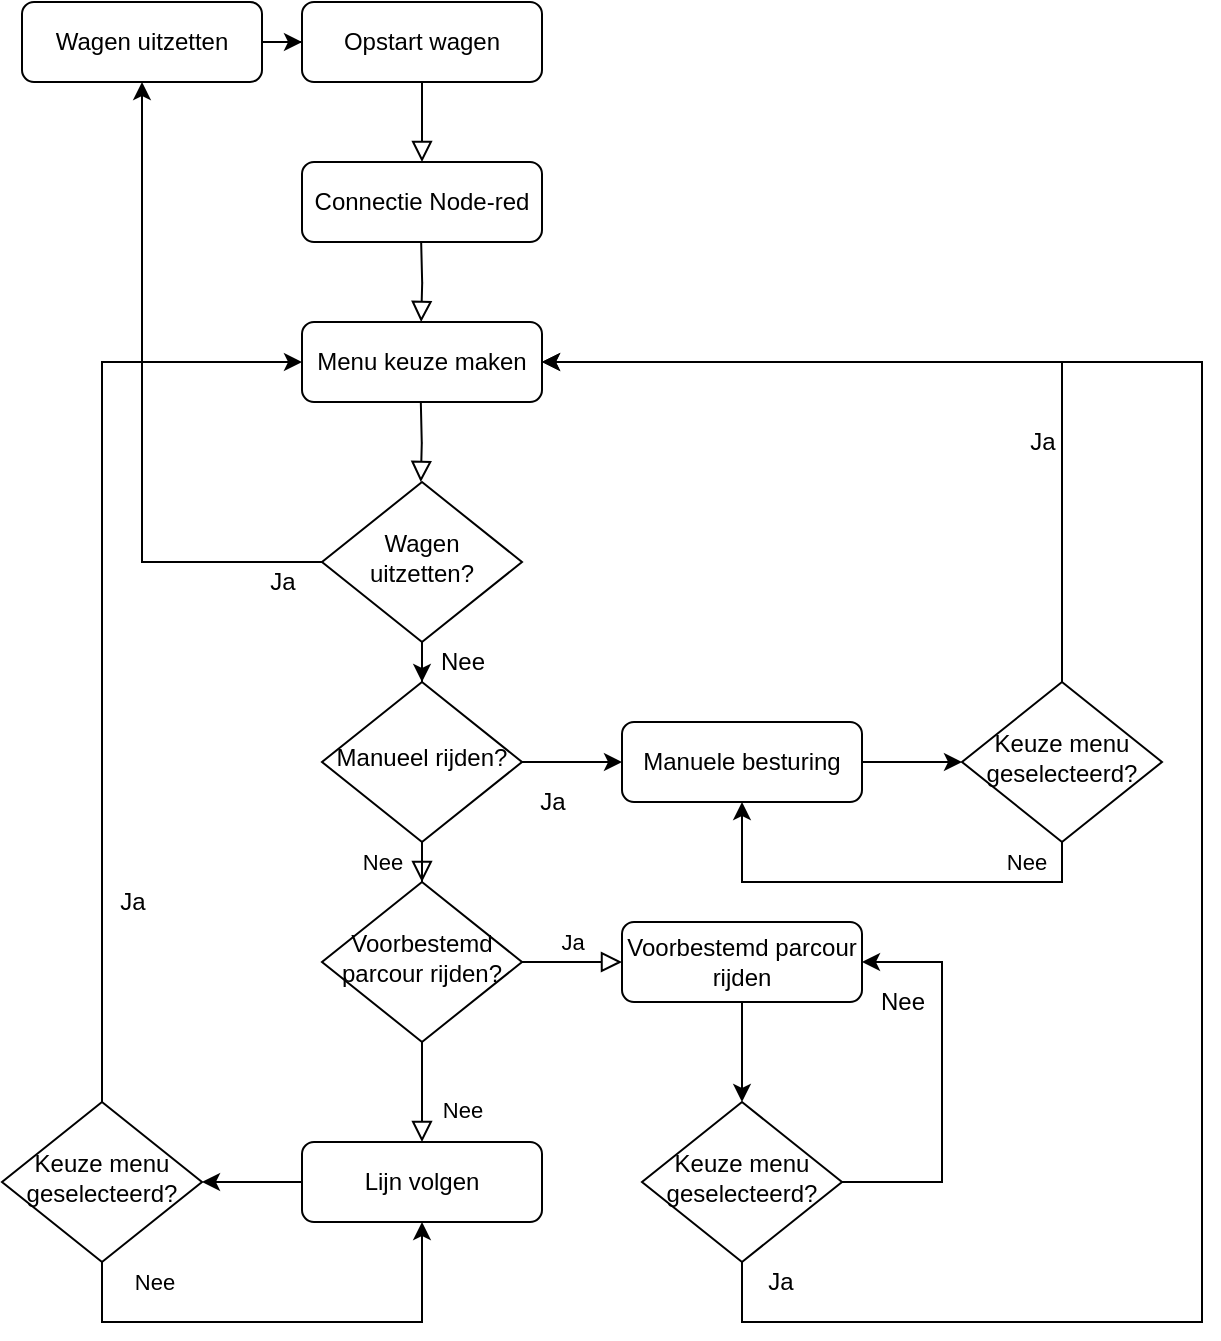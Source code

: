 <mxfile version="13.9.9" type="device"><diagram id="C5RBs43oDa-KdzZeNtuy" name="Page-1"><mxGraphModel dx="1024" dy="1761" grid="1" gridSize="10" guides="1" tooltips="1" connect="1" arrows="1" fold="1" page="1" pageScale="1" pageWidth="827" pageHeight="1169" math="0" shadow="0"><root><mxCell id="WIyWlLk6GJQsqaUBKTNV-0"/><mxCell id="WIyWlLk6GJQsqaUBKTNV-1" parent="WIyWlLk6GJQsqaUBKTNV-0"/><mxCell id="WIyWlLk6GJQsqaUBKTNV-2" value="" style="rounded=0;html=1;jettySize=auto;orthogonalLoop=1;fontSize=11;endArrow=block;endFill=0;endSize=8;strokeWidth=1;shadow=0;labelBackgroundColor=none;edgeStyle=orthogonalEdgeStyle;entryX=0.5;entryY=0;entryDx=0;entryDy=0;" parent="WIyWlLk6GJQsqaUBKTNV-1" source="WIyWlLk6GJQsqaUBKTNV-3" target="WIyWlLk6GJQsqaUBKTNV-7" edge="1"><mxGeometry relative="1" as="geometry"/></mxCell><mxCell id="WIyWlLk6GJQsqaUBKTNV-3" value="Opstart wagen" style="rounded=1;whiteSpace=wrap;html=1;fontSize=12;glass=0;strokeWidth=1;shadow=0;" parent="WIyWlLk6GJQsqaUBKTNV-1" vertex="1"><mxGeometry x="160" y="-70" width="120" height="40" as="geometry"/></mxCell><mxCell id="WIyWlLk6GJQsqaUBKTNV-4" value="Nee" style="rounded=0;html=1;jettySize=auto;orthogonalLoop=1;fontSize=11;endArrow=block;endFill=0;endSize=8;strokeWidth=1;shadow=0;labelBackgroundColor=none;edgeStyle=orthogonalEdgeStyle;" parent="WIyWlLk6GJQsqaUBKTNV-1" source="WIyWlLk6GJQsqaUBKTNV-6" target="WIyWlLk6GJQsqaUBKTNV-10" edge="1"><mxGeometry y="20" relative="1" as="geometry"><mxPoint as="offset"/></mxGeometry></mxCell><mxCell id="XYnHPT5HjbxxZ1U8wkxB-1" style="edgeStyle=orthogonalEdgeStyle;rounded=0;orthogonalLoop=1;jettySize=auto;html=1;entryX=0;entryY=0.5;entryDx=0;entryDy=0;" edge="1" parent="WIyWlLk6GJQsqaUBKTNV-1" source="WIyWlLk6GJQsqaUBKTNV-6" target="VHo2Bi5qfKSPrqV2fiDn-21"><mxGeometry relative="1" as="geometry"/></mxCell><mxCell id="WIyWlLk6GJQsqaUBKTNV-6" value="Manueel rijden?" style="rhombus;whiteSpace=wrap;html=1;shadow=0;fontFamily=Helvetica;fontSize=12;align=center;strokeWidth=1;spacing=6;spacingTop=-4;" parent="WIyWlLk6GJQsqaUBKTNV-1" vertex="1"><mxGeometry x="170" y="270" width="100" height="80" as="geometry"/></mxCell><mxCell id="WIyWlLk6GJQsqaUBKTNV-7" value="Connectie Node-red" style="rounded=1;whiteSpace=wrap;html=1;fontSize=12;glass=0;strokeWidth=1;shadow=0;" parent="WIyWlLk6GJQsqaUBKTNV-1" vertex="1"><mxGeometry x="160" y="10" width="120" height="40" as="geometry"/></mxCell><mxCell id="WIyWlLk6GJQsqaUBKTNV-8" value="Nee" style="rounded=0;html=1;jettySize=auto;orthogonalLoop=1;fontSize=11;endArrow=block;endFill=0;endSize=8;strokeWidth=1;shadow=0;labelBackgroundColor=none;edgeStyle=orthogonalEdgeStyle;" parent="WIyWlLk6GJQsqaUBKTNV-1" source="WIyWlLk6GJQsqaUBKTNV-10" target="WIyWlLk6GJQsqaUBKTNV-11" edge="1"><mxGeometry x="0.333" y="20" relative="1" as="geometry"><mxPoint as="offset"/></mxGeometry></mxCell><mxCell id="WIyWlLk6GJQsqaUBKTNV-9" value="Ja" style="edgeStyle=orthogonalEdgeStyle;rounded=0;html=1;jettySize=auto;orthogonalLoop=1;fontSize=11;endArrow=block;endFill=0;endSize=8;strokeWidth=1;shadow=0;labelBackgroundColor=none;" parent="WIyWlLk6GJQsqaUBKTNV-1" source="WIyWlLk6GJQsqaUBKTNV-10" target="WIyWlLk6GJQsqaUBKTNV-12" edge="1"><mxGeometry y="10" relative="1" as="geometry"><mxPoint as="offset"/></mxGeometry></mxCell><mxCell id="WIyWlLk6GJQsqaUBKTNV-10" value="Voorbestemd parcour rijden?" style="rhombus;whiteSpace=wrap;html=1;shadow=0;fontFamily=Helvetica;fontSize=12;align=center;strokeWidth=1;spacing=6;spacingTop=-4;" parent="WIyWlLk6GJQsqaUBKTNV-1" vertex="1"><mxGeometry x="170" y="370" width="100" height="80" as="geometry"/></mxCell><mxCell id="VHo2Bi5qfKSPrqV2fiDn-34" style="edgeStyle=orthogonalEdgeStyle;rounded=0;orthogonalLoop=1;jettySize=auto;html=1;entryX=1;entryY=0.5;entryDx=0;entryDy=0;" parent="WIyWlLk6GJQsqaUBKTNV-1" source="WIyWlLk6GJQsqaUBKTNV-11" target="VHo2Bi5qfKSPrqV2fiDn-33" edge="1"><mxGeometry relative="1" as="geometry"/></mxCell><mxCell id="WIyWlLk6GJQsqaUBKTNV-11" value="Lijn volgen" style="rounded=1;whiteSpace=wrap;html=1;fontSize=12;glass=0;strokeWidth=1;shadow=0;" parent="WIyWlLk6GJQsqaUBKTNV-1" vertex="1"><mxGeometry x="160" y="500" width="120" height="40" as="geometry"/></mxCell><mxCell id="XYnHPT5HjbxxZ1U8wkxB-0" style="edgeStyle=orthogonalEdgeStyle;rounded=0;orthogonalLoop=1;jettySize=auto;html=1;entryX=0.5;entryY=0;entryDx=0;entryDy=0;" edge="1" parent="WIyWlLk6GJQsqaUBKTNV-1" source="WIyWlLk6GJQsqaUBKTNV-12" target="VHo2Bi5qfKSPrqV2fiDn-44"><mxGeometry relative="1" as="geometry"><Array as="points"><mxPoint x="380" y="430"/></Array></mxGeometry></mxCell><mxCell id="WIyWlLk6GJQsqaUBKTNV-12" value="Voorbestemd parcour rijden" style="rounded=1;whiteSpace=wrap;html=1;fontSize=12;glass=0;strokeWidth=1;shadow=0;" parent="WIyWlLk6GJQsqaUBKTNV-1" vertex="1"><mxGeometry x="320" y="390" width="120" height="40" as="geometry"/></mxCell><mxCell id="VHo2Bi5qfKSPrqV2fiDn-28" style="edgeStyle=orthogonalEdgeStyle;rounded=0;orthogonalLoop=1;jettySize=auto;html=1;" parent="WIyWlLk6GJQsqaUBKTNV-1" source="VHo2Bi5qfKSPrqV2fiDn-21" target="VHo2Bi5qfKSPrqV2fiDn-27" edge="1"><mxGeometry relative="1" as="geometry"/></mxCell><mxCell id="VHo2Bi5qfKSPrqV2fiDn-21" value="Manuele besturing" style="rounded=1;whiteSpace=wrap;html=1;fontSize=12;glass=0;strokeWidth=1;shadow=0;" parent="WIyWlLk6GJQsqaUBKTNV-1" vertex="1"><mxGeometry x="320" y="290" width="120" height="40" as="geometry"/></mxCell><mxCell id="VHo2Bi5qfKSPrqV2fiDn-23" value="" style="rounded=0;html=1;jettySize=auto;orthogonalLoop=1;fontSize=11;endArrow=block;endFill=0;endSize=8;strokeWidth=1;shadow=0;labelBackgroundColor=none;edgeStyle=orthogonalEdgeStyle;entryX=0.5;entryY=0;entryDx=0;entryDy=0;" parent="WIyWlLk6GJQsqaUBKTNV-1" edge="1"><mxGeometry relative="1" as="geometry"><mxPoint x="219.41" y="130" as="sourcePoint"/><mxPoint x="219.41" y="170" as="targetPoint"/></mxGeometry></mxCell><mxCell id="VHo2Bi5qfKSPrqV2fiDn-25" value="Menu keuze maken" style="rounded=1;whiteSpace=wrap;html=1;fontSize=12;glass=0;strokeWidth=1;shadow=0;" parent="WIyWlLk6GJQsqaUBKTNV-1" vertex="1"><mxGeometry x="160" y="90" width="120" height="40" as="geometry"/></mxCell><mxCell id="VHo2Bi5qfKSPrqV2fiDn-26" value="" style="rounded=0;html=1;jettySize=auto;orthogonalLoop=1;fontSize=11;endArrow=block;endFill=0;endSize=8;strokeWidth=1;shadow=0;labelBackgroundColor=none;edgeStyle=orthogonalEdgeStyle;entryX=0.5;entryY=0;entryDx=0;entryDy=0;" parent="WIyWlLk6GJQsqaUBKTNV-1" edge="1"><mxGeometry relative="1" as="geometry"><mxPoint x="219.58" y="50" as="sourcePoint"/><mxPoint x="219.58" y="90" as="targetPoint"/></mxGeometry></mxCell><mxCell id="VHo2Bi5qfKSPrqV2fiDn-29" style="edgeStyle=orthogonalEdgeStyle;rounded=0;orthogonalLoop=1;jettySize=auto;html=1;entryX=0.5;entryY=1;entryDx=0;entryDy=0;" parent="WIyWlLk6GJQsqaUBKTNV-1" source="VHo2Bi5qfKSPrqV2fiDn-27" target="VHo2Bi5qfKSPrqV2fiDn-21" edge="1"><mxGeometry relative="1" as="geometry"><Array as="points"><mxPoint x="540" y="370"/><mxPoint x="380" y="370"/></Array></mxGeometry></mxCell><mxCell id="VHo2Bi5qfKSPrqV2fiDn-30" value="Nee" style="edgeLabel;html=1;align=center;verticalAlign=middle;resizable=0;points=[];" parent="VHo2Bi5qfKSPrqV2fiDn-29" vertex="1" connectable="0"><mxGeometry x="-0.649" y="2" relative="1" as="geometry"><mxPoint y="-12" as="offset"/></mxGeometry></mxCell><mxCell id="VHo2Bi5qfKSPrqV2fiDn-31" style="edgeStyle=orthogonalEdgeStyle;rounded=0;orthogonalLoop=1;jettySize=auto;html=1;entryX=1;entryY=0.5;entryDx=0;entryDy=0;" parent="WIyWlLk6GJQsqaUBKTNV-1" source="VHo2Bi5qfKSPrqV2fiDn-27" target="VHo2Bi5qfKSPrqV2fiDn-25" edge="1"><mxGeometry relative="1" as="geometry"><mxPoint x="290" y="110" as="targetPoint"/><Array as="points"><mxPoint x="540" y="110"/></Array></mxGeometry></mxCell><mxCell id="VHo2Bi5qfKSPrqV2fiDn-27" value="Keuze menu geselecteerd?" style="rhombus;whiteSpace=wrap;html=1;shadow=0;fontFamily=Helvetica;fontSize=12;align=center;strokeWidth=1;spacing=6;spacingTop=-4;" parent="WIyWlLk6GJQsqaUBKTNV-1" vertex="1"><mxGeometry x="490" y="270" width="100" height="80" as="geometry"/></mxCell><mxCell id="VHo2Bi5qfKSPrqV2fiDn-32" value="Ja" style="text;html=1;align=center;verticalAlign=middle;resizable=0;points=[];autosize=1;strokeColor=none;fillColor=none;" parent="WIyWlLk6GJQsqaUBKTNV-1" vertex="1"><mxGeometry x="515" y="140" width="30" height="20" as="geometry"/></mxCell><mxCell id="VHo2Bi5qfKSPrqV2fiDn-35" style="edgeStyle=orthogonalEdgeStyle;rounded=0;orthogonalLoop=1;jettySize=auto;html=1;entryX=0;entryY=0.5;entryDx=0;entryDy=0;" parent="WIyWlLk6GJQsqaUBKTNV-1" source="VHo2Bi5qfKSPrqV2fiDn-33" target="VHo2Bi5qfKSPrqV2fiDn-25" edge="1"><mxGeometry relative="1" as="geometry"><Array as="points"><mxPoint x="60" y="110"/></Array></mxGeometry></mxCell><mxCell id="VHo2Bi5qfKSPrqV2fiDn-37" style="edgeStyle=orthogonalEdgeStyle;rounded=0;orthogonalLoop=1;jettySize=auto;html=1;entryX=0.5;entryY=1;entryDx=0;entryDy=0;" parent="WIyWlLk6GJQsqaUBKTNV-1" source="VHo2Bi5qfKSPrqV2fiDn-33" target="WIyWlLk6GJQsqaUBKTNV-11" edge="1"><mxGeometry relative="1" as="geometry"><Array as="points"><mxPoint x="60" y="590"/><mxPoint x="220" y="590"/></Array></mxGeometry></mxCell><mxCell id="VHo2Bi5qfKSPrqV2fiDn-38" value="Nee" style="edgeLabel;html=1;align=center;verticalAlign=middle;resizable=0;points=[];" parent="VHo2Bi5qfKSPrqV2fiDn-37" vertex="1" connectable="0"><mxGeometry x="-0.522" relative="1" as="geometry"><mxPoint x="-2" y="-20" as="offset"/></mxGeometry></mxCell><mxCell id="VHo2Bi5qfKSPrqV2fiDn-33" value="Keuze menu geselecteerd?" style="rhombus;whiteSpace=wrap;html=1;shadow=0;fontFamily=Helvetica;fontSize=12;align=center;strokeWidth=1;spacing=6;spacingTop=-4;" parent="WIyWlLk6GJQsqaUBKTNV-1" vertex="1"><mxGeometry x="10" y="480" width="100" height="80" as="geometry"/></mxCell><mxCell id="VHo2Bi5qfKSPrqV2fiDn-36" value="Ja" style="text;html=1;align=center;verticalAlign=middle;resizable=0;points=[];autosize=1;strokeColor=none;fillColor=none;" parent="WIyWlLk6GJQsqaUBKTNV-1" vertex="1"><mxGeometry x="60" y="370" width="30" height="20" as="geometry"/></mxCell><mxCell id="VHo2Bi5qfKSPrqV2fiDn-45" style="edgeStyle=orthogonalEdgeStyle;rounded=0;orthogonalLoop=1;jettySize=auto;html=1;entryX=1;entryY=0.5;entryDx=0;entryDy=0;" parent="WIyWlLk6GJQsqaUBKTNV-1" source="VHo2Bi5qfKSPrqV2fiDn-44" target="WIyWlLk6GJQsqaUBKTNV-12" edge="1"><mxGeometry relative="1" as="geometry"><Array as="points"><mxPoint x="480" y="520"/><mxPoint x="480" y="410"/></Array></mxGeometry></mxCell><mxCell id="VHo2Bi5qfKSPrqV2fiDn-48" style="edgeStyle=orthogonalEdgeStyle;rounded=0;orthogonalLoop=1;jettySize=auto;html=1;" parent="WIyWlLk6GJQsqaUBKTNV-1" source="VHo2Bi5qfKSPrqV2fiDn-44" target="VHo2Bi5qfKSPrqV2fiDn-25" edge="1"><mxGeometry relative="1" as="geometry"><mxPoint x="540" y="110" as="targetPoint"/><Array as="points"><mxPoint x="380" y="590"/><mxPoint x="610" y="590"/><mxPoint x="610" y="110"/></Array></mxGeometry></mxCell><mxCell id="VHo2Bi5qfKSPrqV2fiDn-44" value="Keuze menu geselecteerd?" style="rhombus;whiteSpace=wrap;html=1;shadow=0;fontFamily=Helvetica;fontSize=12;align=center;strokeWidth=1;spacing=6;spacingTop=-4;" parent="WIyWlLk6GJQsqaUBKTNV-1" vertex="1"><mxGeometry x="330" y="480" width="100" height="80" as="geometry"/></mxCell><mxCell id="VHo2Bi5qfKSPrqV2fiDn-46" value="Nee" style="text;html=1;align=center;verticalAlign=middle;resizable=0;points=[];autosize=1;strokeColor=none;fillColor=none;" parent="WIyWlLk6GJQsqaUBKTNV-1" vertex="1"><mxGeometry x="440" y="420" width="40" height="20" as="geometry"/></mxCell><mxCell id="VHo2Bi5qfKSPrqV2fiDn-49" value="Ja" style="text;html=1;align=center;verticalAlign=middle;resizable=0;points=[];autosize=1;strokeColor=none;fillColor=none;" parent="WIyWlLk6GJQsqaUBKTNV-1" vertex="1"><mxGeometry x="384" y="560" width="30" height="20" as="geometry"/></mxCell><mxCell id="XYnHPT5HjbxxZ1U8wkxB-2" value="Ja&lt;br&gt;" style="text;html=1;align=center;verticalAlign=middle;resizable=0;points=[];autosize=1;" vertex="1" parent="WIyWlLk6GJQsqaUBKTNV-1"><mxGeometry x="270" y="320" width="30" height="20" as="geometry"/></mxCell><mxCell id="XYnHPT5HjbxxZ1U8wkxB-4" style="edgeStyle=orthogonalEdgeStyle;rounded=0;orthogonalLoop=1;jettySize=auto;html=1;entryX=0.5;entryY=0;entryDx=0;entryDy=0;" edge="1" parent="WIyWlLk6GJQsqaUBKTNV-1" source="XYnHPT5HjbxxZ1U8wkxB-3" target="WIyWlLk6GJQsqaUBKTNV-6"><mxGeometry relative="1" as="geometry"/></mxCell><mxCell id="XYnHPT5HjbxxZ1U8wkxB-6" style="edgeStyle=orthogonalEdgeStyle;rounded=0;orthogonalLoop=1;jettySize=auto;html=1;entryX=0.5;entryY=1;entryDx=0;entryDy=0;" edge="1" parent="WIyWlLk6GJQsqaUBKTNV-1" source="XYnHPT5HjbxxZ1U8wkxB-3" target="XYnHPT5HjbxxZ1U8wkxB-8"><mxGeometry relative="1" as="geometry"><mxPoint x="80" as="targetPoint"/></mxGeometry></mxCell><mxCell id="XYnHPT5HjbxxZ1U8wkxB-3" value="Wagen uitzetten?" style="rhombus;whiteSpace=wrap;html=1;shadow=0;fontFamily=Helvetica;fontSize=12;align=center;strokeWidth=1;spacing=6;spacingTop=-4;" vertex="1" parent="WIyWlLk6GJQsqaUBKTNV-1"><mxGeometry x="170" y="170" width="100" height="80" as="geometry"/></mxCell><mxCell id="XYnHPT5HjbxxZ1U8wkxB-5" value="Nee" style="text;html=1;align=center;verticalAlign=middle;resizable=0;points=[];autosize=1;" vertex="1" parent="WIyWlLk6GJQsqaUBKTNV-1"><mxGeometry x="220" y="250" width="40" height="20" as="geometry"/></mxCell><mxCell id="XYnHPT5HjbxxZ1U8wkxB-7" value="Ja&lt;br&gt;" style="text;html=1;align=center;verticalAlign=middle;resizable=0;points=[];autosize=1;" vertex="1" parent="WIyWlLk6GJQsqaUBKTNV-1"><mxGeometry x="135" y="210" width="30" height="20" as="geometry"/></mxCell><mxCell id="XYnHPT5HjbxxZ1U8wkxB-9" style="edgeStyle=orthogonalEdgeStyle;rounded=0;orthogonalLoop=1;jettySize=auto;html=1;entryX=0;entryY=0.5;entryDx=0;entryDy=0;" edge="1" parent="WIyWlLk6GJQsqaUBKTNV-1" source="XYnHPT5HjbxxZ1U8wkxB-8" target="WIyWlLk6GJQsqaUBKTNV-3"><mxGeometry relative="1" as="geometry"/></mxCell><mxCell id="XYnHPT5HjbxxZ1U8wkxB-8" value="Wagen uitzetten" style="rounded=1;whiteSpace=wrap;html=1;fontSize=12;glass=0;strokeWidth=1;shadow=0;" vertex="1" parent="WIyWlLk6GJQsqaUBKTNV-1"><mxGeometry x="20" y="-70" width="120" height="40" as="geometry"/></mxCell></root></mxGraphModel></diagram></mxfile>